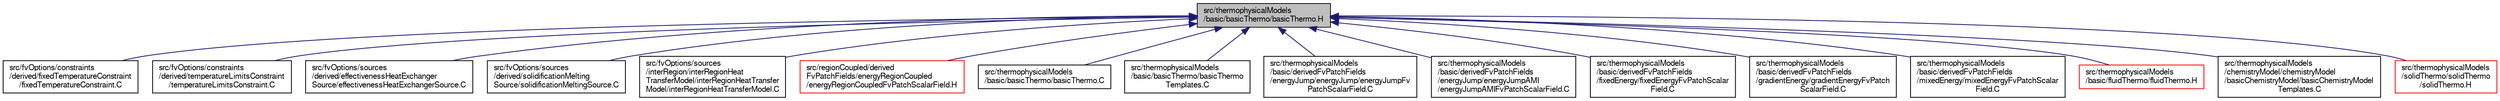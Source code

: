 digraph "src/thermophysicalModels/basic/basicThermo/basicThermo.H"
{
  bgcolor="transparent";
  edge [fontname="FreeSans",fontsize="10",labelfontname="FreeSans",labelfontsize="10"];
  node [fontname="FreeSans",fontsize="10",shape=record];
  Node301 [label="src/thermophysicalModels\l/basic/basicThermo/basicThermo.H",height=0.2,width=0.4,color="black", fillcolor="grey75", style="filled", fontcolor="black"];
  Node301 -> Node302 [dir="back",color="midnightblue",fontsize="10",style="solid",fontname="FreeSans"];
  Node302 [label="src/fvOptions/constraints\l/derived/fixedTemperatureConstraint\l/fixedTemperatureConstraint.C",height=0.2,width=0.4,color="black",URL="$a04580.html"];
  Node301 -> Node303 [dir="back",color="midnightblue",fontsize="10",style="solid",fontname="FreeSans"];
  Node303 [label="src/fvOptions/constraints\l/derived/temperatureLimitsConstraint\l/temperatureLimitsConstraint.C",height=0.2,width=0.4,color="black",URL="$a04586.html"];
  Node301 -> Node304 [dir="back",color="midnightblue",fontsize="10",style="solid",fontname="FreeSans"];
  Node304 [label="src/fvOptions/sources\l/derived/effectivenessHeatExchanger\lSource/effectivenessHeatExchangerSource.C",height=0.2,width=0.4,color="black",URL="$a04646.html"];
  Node301 -> Node305 [dir="back",color="midnightblue",fontsize="10",style="solid",fontname="FreeSans"];
  Node305 [label="src/fvOptions/sources\l/derived/solidificationMelting\lSource/solidificationMeltingSource.C",height=0.2,width=0.4,color="black",URL="$a04745.html"];
  Node301 -> Node306 [dir="back",color="midnightblue",fontsize="10",style="solid",fontname="FreeSans"];
  Node306 [label="src/fvOptions/sources\l/interRegion/interRegionHeat\lTransferModel/interRegionHeatTransfer\lModel/interRegionHeatTransferModel.C",height=0.2,width=0.4,color="black",URL="$a04796.html"];
  Node301 -> Node307 [dir="back",color="midnightblue",fontsize="10",style="solid",fontname="FreeSans"];
  Node307 [label="src/regionCoupled/derived\lFvPatchFields/energyRegionCoupled\l/energyRegionCoupledFvPatchScalarField.H",height=0.2,width=0.4,color="red",URL="$a14021.html"];
  Node301 -> Node309 [dir="back",color="midnightblue",fontsize="10",style="solid",fontname="FreeSans"];
  Node309 [label="src/thermophysicalModels\l/basic/basicThermo/basicThermo.C",height=0.2,width=0.4,color="black",URL="$a15383.html"];
  Node301 -> Node310 [dir="back",color="midnightblue",fontsize="10",style="solid",fontname="FreeSans"];
  Node310 [label="src/thermophysicalModels\l/basic/basicThermo/basicThermo\lTemplates.C",height=0.2,width=0.4,color="black",URL="$a15389.html"];
  Node301 -> Node311 [dir="back",color="midnightblue",fontsize="10",style="solid",fontname="FreeSans"];
  Node311 [label="src/thermophysicalModels\l/basic/derivedFvPatchFields\l/energyJump/energyJump/energyJumpFv\lPatchScalarField.C",height=0.2,width=0.4,color="black",URL="$a15395.html"];
  Node301 -> Node312 [dir="back",color="midnightblue",fontsize="10",style="solid",fontname="FreeSans"];
  Node312 [label="src/thermophysicalModels\l/basic/derivedFvPatchFields\l/energyJump/energyJumpAMI\l/energyJumpAMIFvPatchScalarField.C",height=0.2,width=0.4,color="black",URL="$a15401.html"];
  Node301 -> Node313 [dir="back",color="midnightblue",fontsize="10",style="solid",fontname="FreeSans"];
  Node313 [label="src/thermophysicalModels\l/basic/derivedFvPatchFields\l/fixedEnergy/fixedEnergyFvPatchScalar\lField.C",height=0.2,width=0.4,color="black",URL="$a15407.html"];
  Node301 -> Node314 [dir="back",color="midnightblue",fontsize="10",style="solid",fontname="FreeSans"];
  Node314 [label="src/thermophysicalModels\l/basic/derivedFvPatchFields\l/gradientEnergy/gradientEnergyFvPatch\lScalarField.C",height=0.2,width=0.4,color="black",URL="$a15413.html"];
  Node301 -> Node315 [dir="back",color="midnightblue",fontsize="10",style="solid",fontname="FreeSans"];
  Node315 [label="src/thermophysicalModels\l/basic/derivedFvPatchFields\l/mixedEnergy/mixedEnergyFvPatchScalar\lField.C",height=0.2,width=0.4,color="black",URL="$a15419.html"];
  Node301 -> Node316 [dir="back",color="midnightblue",fontsize="10",style="solid",fontname="FreeSans"];
  Node316 [label="src/thermophysicalModels\l/basic/fluidThermo/fluidThermo.H",height=0.2,width=0.4,color="red",URL="$a15428.html"];
  Node301 -> Node589 [dir="back",color="midnightblue",fontsize="10",style="solid",fontname="FreeSans"];
  Node589 [label="src/thermophysicalModels\l/chemistryModel/chemistryModel\l/basicChemistryModel/basicChemistryModel\lTemplates.C",height=0.2,width=0.4,color="black",URL="$a15491.html"];
  Node301 -> Node590 [dir="back",color="midnightblue",fontsize="10",style="solid",fontname="FreeSans"];
  Node590 [label="src/thermophysicalModels\l/solidThermo/solidThermo\l/solidThermo.H",height=0.2,width=0.4,color="red",URL="$a16382.html"];
}
